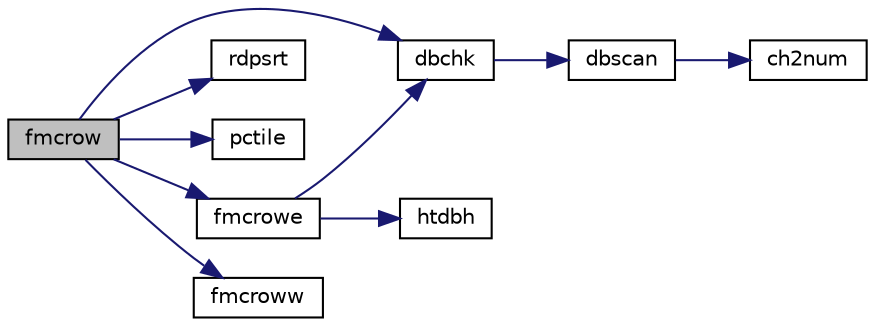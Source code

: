 digraph "fmcrow"
{
  edge [fontname="Helvetica",fontsize="10",labelfontname="Helvetica",labelfontsize="10"];
  node [fontname="Helvetica",fontsize="10",shape=record];
  rankdir="LR";
  Node1 [label="fmcrow",height=0.2,width=0.4,color="black", fillcolor="grey75", style="filled", fontcolor="black"];
  Node1 -> Node2 [color="midnightblue",fontsize="10",style="solid",fontname="Helvetica"];
  Node2 [label="dbchk",height=0.2,width=0.4,color="black", fillcolor="white", style="filled",URL="$dbchk_8f.html#a50e82b8d87ebaeb63d8e1abab05bc20b"];
  Node2 -> Node3 [color="midnightblue",fontsize="10",style="solid",fontname="Helvetica"];
  Node3 [label="dbscan",height=0.2,width=0.4,color="black", fillcolor="white", style="filled",URL="$dbscan_8f.html#a18f1eb65a1dbf6141e44b1ac4a10757e"];
  Node3 -> Node4 [color="midnightblue",fontsize="10",style="solid",fontname="Helvetica"];
  Node4 [label="ch2num",height=0.2,width=0.4,color="black", fillcolor="white", style="filled",URL="$ch2num_8f.html#acc5a9987290b4e6c8cfe65bd2cd93540"];
  Node1 -> Node5 [color="midnightblue",fontsize="10",style="solid",fontname="Helvetica"];
  Node5 [label="rdpsrt",height=0.2,width=0.4,color="black", fillcolor="white", style="filled",URL="$rdpsrt_8f.html#a0f0c79b72af19ed56f74ee89ecae6877"];
  Node1 -> Node6 [color="midnightblue",fontsize="10",style="solid",fontname="Helvetica"];
  Node6 [label="pctile",height=0.2,width=0.4,color="black", fillcolor="white", style="filled",URL="$pctile_8f.html#a12d7263064b7cef81de7e72852800b83"];
  Node1 -> Node7 [color="midnightblue",fontsize="10",style="solid",fontname="Helvetica"];
  Node7 [label="fmcrowe",height=0.2,width=0.4,color="black", fillcolor="white", style="filled",URL="$fmcrowe_8f.html#ad03050ca13f9c30403208d8784e890a0"];
  Node7 -> Node2 [color="midnightblue",fontsize="10",style="solid",fontname="Helvetica"];
  Node7 -> Node8 [color="midnightblue",fontsize="10",style="solid",fontname="Helvetica"];
  Node8 [label="htdbh",height=0.2,width=0.4,color="black", fillcolor="white", style="filled",URL="$htdbh_8f.html#aba43aee0de7ec77f77c7e89dda2b47a0"];
  Node1 -> Node9 [color="midnightblue",fontsize="10",style="solid",fontname="Helvetica"];
  Node9 [label="fmcroww",height=0.2,width=0.4,color="black", fillcolor="white", style="filled",URL="$fmcroww_8f.html#ac5c2b9d89a06a71d0cb307b03474ada5"];
}
